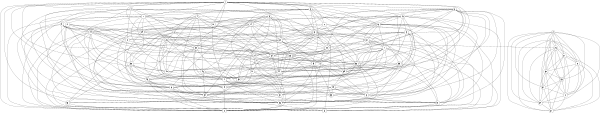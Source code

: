 graph { graph [size="4,4"]; node[shape=circle];
 0-- 8
 0-- 9
 0--11
 0--16
 0--17
 0--18
 0--34
 0--42
 0--48
 0--51
 1-- 6
 1--10
 1--11
 1--12
 1--16
 1--18
 1--20
 1--25
 1--29
 1--32
 1--35
 1--39
 1--40
 1--43
 1--48
 1--56
 1--62
 2-- 7
 2--26
 2--27
 2--28
 2--30
 2--33
 2--37
 2--52
 2--60
 2--61
 3-- 8
 3--11
 3--12
 3--14
 3--16
 3--18
 3--25
 3--31
 3--41
 3--49
 3--62
 4--10
 4--24
 4--36
 4--38
 4--40
 4--46
 4--48
 4--54
 4--62
 5--10
 5--14
 5--20
 5--21
 5--22
 5--29
 5--41
 5--44
 5--48
 5--54
 5--58
 5--63
 6--13
 6--15
 6--16
 6--20
 6--22
 6--34
 6--36
 6--39
 6--40
 6--53
 6--54
 6--55
 6--57
 7--26
 7--27
 7--28
 7--30
 7--33
 7--37
 7--52
 7--60
 7--61
 8--22
 8--23
 8--25
 8--32
 8--38
 8--39
 8--48
 8--50
 9--19
 9--20
 9--24
 9--25
 9--42
 9--56
 9--58
 9--59
10--19
10--25
10--50
10--63
11--14
11--20
11--23
11--24
11--29
11--43
11--44
11--46
11--51
11--62
12--18
12--29
12--32
12--35
12--36
12--53
13--15
13--16
13--18
13--19
13--24
13--29
13--39
13--40
13--44
13--47
13--56
13--63
14--18
14--20
14--32
14--34
14--39
14--42
14--43
14--47
15--20
15--23
15--25
15--34
15--35
15--42
15--44
15--47
15--53
15--63
16--18
16--21
16--22
16--23
16--31
16--36
16--49
16--53
16--56
16--57
16--62
17--19
17--29
17--32
17--40
17--48
17--53
17--57
17--59
18--20
18--21
18--22
18--24
18--34
18--39
18--42
18--44
18--45
18--49
18--51
18--57
19--23
19--24
19--34
19--38
19--42
19--47
19--55
19--56
19--57
19--63
20--25
20--39
20--45
20--46
20--47
20--50
20--53
21--22
21--24
21--31
21--54
21--56
21--57
21--62
22--24
22--25
22--45
22--48
22--56
23--26
23--32
23--36
23--40
23--46
23--47
23--49
23--59
23--63
24--38
24--39
24--50
24--51
24--56
25--39
25--43
25--45
25--47
25--53
25--54
25--62
26--27
26--28
26--30
26--33
26--37
26--52
26--60
27--28
27--30
27--33
27--37
27--52
27--61
28--30
28--33
28--52
28--60
28--61
29--38
29--39
29--44
29--50
29--53
30--33
30--37
30--52
30--60
30--61
31--34
31--36
31--39
31--41
31--45
31--47
31--48
31--50
31--55
31--57
31--59
31--63
32--34
32--36
32--40
32--43
32--47
32--53
32--54
32--59
33--37
33--52
33--60
33--61
34--36
34--41
34--44
34--48
34--62
35--40
35--44
35--51
35--56
35--59
35--62
36--39
36--44
36--46
36--48
36--53
36--57
36--62
37--52
37--60
37--61
38--40
38--43
38--47
38--50
38--54
38--58
39--49
40--43
40--47
41--50
41--51
41--55
41--59
42--45
42--56
42--59
43--48
43--54
43--56
43--62
44--50
44--59
45--51
45--54
45--55
45--62
46--47
46--49
46--54
47--49
47--51
47--56
47--57
47--59
48--54
48--56
48--62
49--51
49--53
49--55
49--57
50--58
50--59
51--58
52--60
52--61
54--63
55--56
55--57
57--63
58--62
59--62
60--61

}
